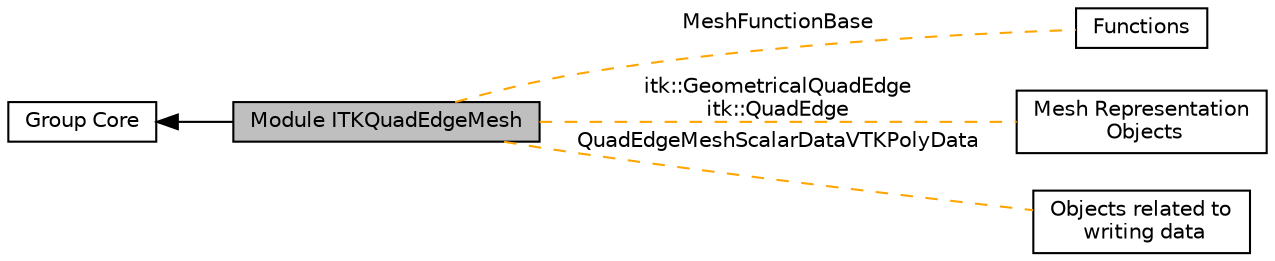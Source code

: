 digraph "Module ITKQuadEdgeMesh"
{
  edge [fontname="Helvetica",fontsize="10",labelfontname="Helvetica",labelfontsize="10"];
  node [fontname="Helvetica",fontsize="10",shape=box];
  rankdir=LR;
  Node4 [label="Functions",height=0.2,width=0.4,color="black", fillcolor="white", style="filled",URL="$group__Functions.html",tooltip=" "];
  Node2 [label="Group Core",height=0.2,width=0.4,color="black", fillcolor="white", style="filled",URL="$group__Group-Core.html",tooltip=" "];
  Node1 [label="Module ITKQuadEdgeMesh",height=0.2,width=0.4,color="black", fillcolor="grey75", style="filled", fontcolor="black",tooltip=" "];
  Node3 [label="Mesh Representation\l Objects",height=0.2,width=0.4,color="black", fillcolor="white", style="filled",URL="$group__MeshObjects.html",tooltip=" "];
  Node5 [label="Objects related to\l writing data",height=0.2,width=0.4,color="black", fillcolor="white", style="filled",URL="$group__Writers.html",tooltip=" "];
  Node2->Node1 [shape=plaintext, dir="back", style="solid"];
  Node1->Node3 [shape=plaintext, label="itk::GeometricalQuadEdge\nitk::QuadEdge", color="orange", dir="none", style="dashed"];
  Node1->Node4 [shape=plaintext, label="MeshFunctionBase", color="orange", dir="none", style="dashed"];
  Node1->Node5 [shape=plaintext, label="QuadEdgeMeshScalarDataVTKPolyData", color="orange", dir="none", style="dashed"];
}
